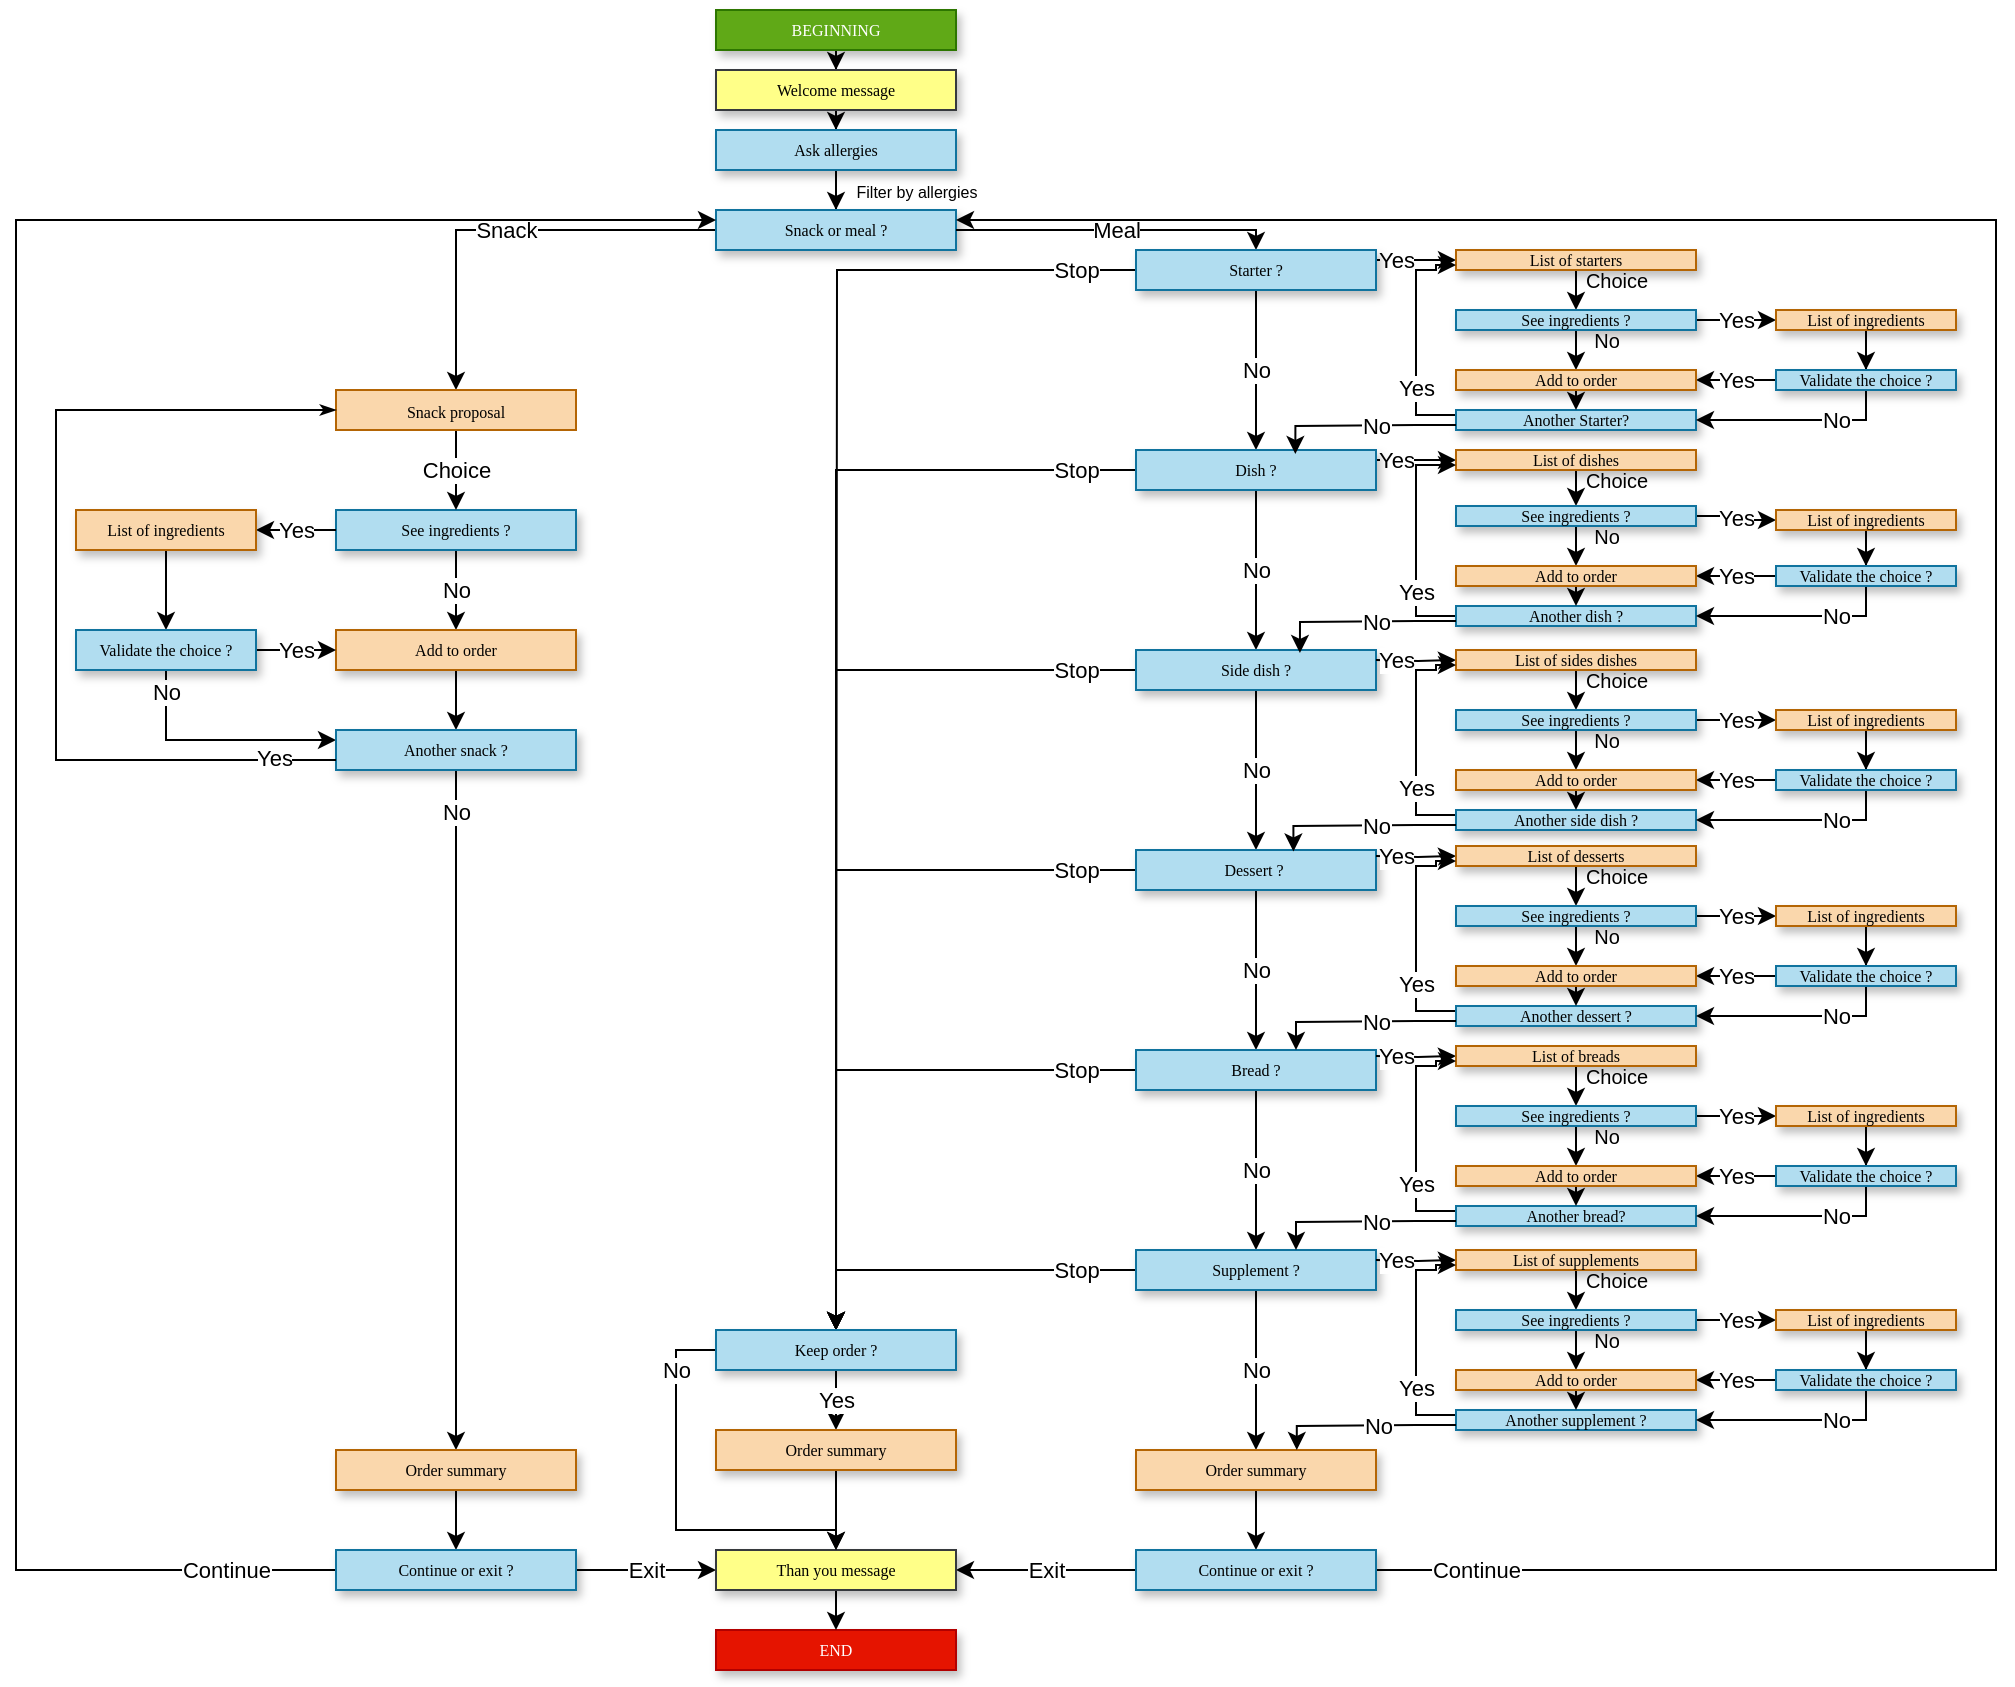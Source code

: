 <mxfile version="26.0.9">
  <diagram name="Page-1" id="edf60f1a-56cd-e834-aa8a-f176f3a09ee4">
    <mxGraphModel dx="780" dy="496" grid="1" gridSize="10" guides="1" tooltips="1" connect="1" arrows="1" fold="1" page="1" pageScale="1" pageWidth="1100" pageHeight="850" background="none" math="0" shadow="0">
      <root>
        <mxCell id="0" />
        <mxCell id="1" parent="0" />
        <mxCell id="G02iDc3bAFF8UqGokpA3-2" value="" style="edgeStyle=orthogonalEdgeStyle;rounded=0;orthogonalLoop=1;jettySize=auto;html=1;" parent="1" source="60e70716793133e9-4" target="G02iDc3bAFF8UqGokpA3-1" edge="1">
          <mxGeometry relative="1" as="geometry" />
        </mxCell>
        <mxCell id="60e70716793133e9-4" value="BEGINNING" style="rounded=0;whiteSpace=wrap;html=1;shadow=1;labelBackgroundColor=none;strokeWidth=1;fontFamily=Verdana;fontSize=8;align=center;fillColor=#60a917;strokeColor=#2D7600;fontColor=#ffffff;" parent="1" vertex="1">
          <mxGeometry x="450" y="10" width="120" height="20" as="geometry" />
        </mxCell>
        <mxCell id="G02iDc3bAFF8UqGokpA3-20" value="No" style="edgeStyle=orthogonalEdgeStyle;rounded=0;orthogonalLoop=1;jettySize=auto;html=1;" parent="1" source="60e70716793133e9-9" target="G02iDc3bAFF8UqGokpA3-19" edge="1">
          <mxGeometry relative="1" as="geometry" />
        </mxCell>
        <mxCell id="60e70716793133e9-9" value="See ingredients ?" style="whiteSpace=wrap;html=1;rounded=0;shadow=1;labelBackgroundColor=none;strokeWidth=1;fontFamily=Verdana;fontSize=8;align=center;fillColor=#b1ddf0;strokeColor=#10739e;" parent="1" vertex="1">
          <mxGeometry x="260" y="260" width="120" height="20" as="geometry" />
        </mxCell>
        <mxCell id="G02iDc3bAFF8UqGokpA3-4" value="" style="edgeStyle=orthogonalEdgeStyle;rounded=0;orthogonalLoop=1;jettySize=auto;html=1;" parent="1" source="G02iDc3bAFF8UqGokpA3-1" target="G02iDc3bAFF8UqGokpA3-3" edge="1">
          <mxGeometry relative="1" as="geometry" />
        </mxCell>
        <mxCell id="G02iDc3bAFF8UqGokpA3-1" value="Welcome message" style="rounded=0;whiteSpace=wrap;html=1;shadow=1;labelBackgroundColor=none;strokeWidth=1;fontFamily=Verdana;fontSize=8;align=center;fillColor=#ffff88;strokeColor=#36393d;" parent="1" vertex="1">
          <mxGeometry x="450" y="40" width="120" height="20" as="geometry" />
        </mxCell>
        <mxCell id="G02iDc3bAFF8UqGokpA3-12" value="&lt;font style=&quot;font-size: 8px;&quot;&gt;Filter by allergies&lt;/font&gt;" style="edgeStyle=orthogonalEdgeStyle;rounded=0;orthogonalLoop=1;jettySize=auto;html=1;" parent="1" source="G02iDc3bAFF8UqGokpA3-3" target="G02iDc3bAFF8UqGokpA3-11" edge="1">
          <mxGeometry x="0.667" y="40" relative="1" as="geometry">
            <mxPoint as="offset" />
          </mxGeometry>
        </mxCell>
        <mxCell id="G02iDc3bAFF8UqGokpA3-3" value="Ask allergies" style="whiteSpace=wrap;html=1;fontSize=8;fontFamily=Verdana;rounded=0;shadow=1;labelBackgroundColor=none;strokeWidth=1;fillColor=#b1ddf0;strokeColor=#10739e;" parent="1" vertex="1">
          <mxGeometry x="450" y="70" width="120" height="20" as="geometry" />
        </mxCell>
        <mxCell id="G02iDc3bAFF8UqGokpA3-14" value="Snack" style="edgeStyle=orthogonalEdgeStyle;rounded=0;orthogonalLoop=1;jettySize=auto;html=1;entryX=0.5;entryY=0;entryDx=0;entryDy=0;exitX=0;exitY=0.5;exitDx=0;exitDy=0;" parent="1" source="G02iDc3bAFF8UqGokpA3-11" target="G02iDc3bAFF8UqGokpA3-15" edge="1">
          <mxGeometry relative="1" as="geometry">
            <mxPoint x="290" y="150" as="targetPoint" />
          </mxGeometry>
        </mxCell>
        <mxCell id="G02iDc3bAFF8UqGokpA3-11" value="Snack or meal ?" style="whiteSpace=wrap;html=1;fontSize=8;fontFamily=Verdana;rounded=0;shadow=1;labelBackgroundColor=none;strokeWidth=1;fillColor=#b1ddf0;strokeColor=#10739e;" parent="1" vertex="1">
          <mxGeometry x="450" y="110" width="120" height="20" as="geometry" />
        </mxCell>
        <mxCell id="G02iDc3bAFF8UqGokpA3-57" value="Choice" style="edgeStyle=orthogonalEdgeStyle;rounded=0;orthogonalLoop=1;jettySize=auto;html=1;exitX=0.5;exitY=1;exitDx=0;exitDy=0;entryX=0.5;entryY=0;entryDx=0;entryDy=0;" parent="1" source="G02iDc3bAFF8UqGokpA3-15" target="60e70716793133e9-9" edge="1">
          <mxGeometry relative="1" as="geometry" />
        </mxCell>
        <mxCell id="G02iDc3bAFF8UqGokpA3-15" value="&lt;font face=&quot;Verdana&quot;&gt;&lt;span style=&quot;font-size: 8px;&quot;&gt;Snack proposal&lt;/span&gt;&lt;/font&gt;" style="rounded=0;whiteSpace=wrap;html=1;fillColor=#fad7ac;strokeColor=#b46504;" parent="1" vertex="1">
          <mxGeometry x="260" y="200" width="120" height="20" as="geometry" />
        </mxCell>
        <mxCell id="G02iDc3bAFF8UqGokpA3-22" value="" style="edgeStyle=orthogonalEdgeStyle;rounded=0;orthogonalLoop=1;jettySize=auto;html=1;" parent="1" source="G02iDc3bAFF8UqGokpA3-17" target="G02iDc3bAFF8UqGokpA3-21" edge="1">
          <mxGeometry relative="1" as="geometry" />
        </mxCell>
        <mxCell id="G02iDc3bAFF8UqGokpA3-26" value="" style="edgeStyle=orthogonalEdgeStyle;rounded=0;orthogonalLoop=1;jettySize=auto;html=1;" parent="1" source="G02iDc3bAFF8UqGokpA3-19" target="G02iDc3bAFF8UqGokpA3-25" edge="1">
          <mxGeometry relative="1" as="geometry" />
        </mxCell>
        <mxCell id="G02iDc3bAFF8UqGokpA3-19" value="Add to order" style="whiteSpace=wrap;html=1;fontSize=8;fontFamily=Verdana;rounded=0;shadow=1;labelBackgroundColor=none;strokeWidth=1;fillColor=#fad7ac;strokeColor=#b46504;" parent="1" vertex="1">
          <mxGeometry x="260" y="320" width="120" height="20" as="geometry" />
        </mxCell>
        <mxCell id="G02iDc3bAFF8UqGokpA3-54" value="Yes" style="edgeStyle=orthogonalEdgeStyle;rounded=0;orthogonalLoop=1;jettySize=auto;html=1;exitX=1;exitY=0.5;exitDx=0;exitDy=0;entryX=0;entryY=0.5;entryDx=0;entryDy=0;" parent="1" source="G02iDc3bAFF8UqGokpA3-21" target="G02iDc3bAFF8UqGokpA3-19" edge="1">
          <mxGeometry relative="1" as="geometry" />
        </mxCell>
        <mxCell id="G02iDc3bAFF8UqGokpA3-60" value="No" style="edgeStyle=orthogonalEdgeStyle;rounded=0;orthogonalLoop=1;jettySize=auto;html=1;exitX=0.5;exitY=1;exitDx=0;exitDy=0;entryX=0;entryY=0.25;entryDx=0;entryDy=0;" parent="1" source="G02iDc3bAFF8UqGokpA3-21" target="G02iDc3bAFF8UqGokpA3-25" edge="1">
          <mxGeometry x="-0.822" relative="1" as="geometry">
            <mxPoint x="175.043" y="370" as="targetPoint" />
            <mxPoint as="offset" />
          </mxGeometry>
        </mxCell>
        <mxCell id="G02iDc3bAFF8UqGokpA3-21" value="Validate the choice ?" style="whiteSpace=wrap;html=1;rounded=0;shadow=1;labelBackgroundColor=none;strokeWidth=1;fontFamily=Verdana;fontSize=8;align=center;fillColor=#b1ddf0;strokeColor=#10739e;" parent="1" vertex="1">
          <mxGeometry x="130" y="320" width="90" height="20" as="geometry" />
        </mxCell>
        <mxCell id="G02iDc3bAFF8UqGokpA3-72" value="No" style="edgeStyle=orthogonalEdgeStyle;rounded=0;orthogonalLoop=1;jettySize=auto;html=1;exitX=0.5;exitY=1;exitDx=0;exitDy=0;entryX=0.5;entryY=0;entryDx=0;entryDy=0;" parent="1" source="G02iDc3bAFF8UqGokpA3-25" target="G02iDc3bAFF8UqGokpA3-71" edge="1">
          <mxGeometry x="-0.879" relative="1" as="geometry">
            <mxPoint as="offset" />
          </mxGeometry>
        </mxCell>
        <mxCell id="G02iDc3bAFF8UqGokpA3-25" value="Another snack ?" style="whiteSpace=wrap;html=1;fontSize=8;fontFamily=Verdana;rounded=0;shadow=1;labelBackgroundColor=none;strokeWidth=1;fillColor=#b1ddf0;strokeColor=#10739e;" parent="1" vertex="1">
          <mxGeometry x="260" y="370" width="120" height="20" as="geometry" />
        </mxCell>
        <mxCell id="G02iDc3bAFF8UqGokpA3-92" value="Continue" style="edgeStyle=orthogonalEdgeStyle;rounded=0;orthogonalLoop=1;jettySize=auto;html=1;exitX=0;exitY=0.5;exitDx=0;exitDy=0;entryX=0;entryY=0.25;entryDx=0;entryDy=0;" parent="1" source="G02iDc3bAFF8UqGokpA3-103" target="G02iDc3bAFF8UqGokpA3-11" edge="1">
          <mxGeometry x="-0.907" relative="1" as="geometry">
            <mxPoint x="250.0" y="787.5" as="sourcePoint" />
            <Array as="points">
              <mxPoint x="100" y="790" />
              <mxPoint x="100" y="115" />
            </Array>
            <mxPoint as="offset" />
          </mxGeometry>
        </mxCell>
        <mxCell id="G02iDc3bAFF8UqGokpA3-93" value="Exit" style="edgeStyle=orthogonalEdgeStyle;rounded=0;orthogonalLoop=1;jettySize=auto;html=1;exitX=1;exitY=0.5;exitDx=0;exitDy=0;entryX=0;entryY=0.5;entryDx=0;entryDy=0;" parent="1" source="G02iDc3bAFF8UqGokpA3-103" target="G02iDc3bAFF8UqGokpA3-87" edge="1">
          <mxGeometry relative="1" as="geometry">
            <mxPoint x="370" y="787.5" as="sourcePoint" />
          </mxGeometry>
        </mxCell>
        <mxCell id="G02iDc3bAFF8UqGokpA3-39" value="" style="edgeStyle=orthogonalEdgeStyle;rounded=0;html=1;labelBackgroundColor=none;startSize=5;endArrow=classicThin;endFill=1;endSize=5;jettySize=auto;orthogonalLoop=1;strokeWidth=1;fontFamily=Verdana;fontSize=8;exitX=0;exitY=0.75;exitDx=0;exitDy=0;entryX=-0.056;entryY=0.5;entryDx=0;entryDy=0;entryPerimeter=0;" parent="1" source="G02iDc3bAFF8UqGokpA3-25" edge="1">
          <mxGeometry x="-0.692" y="-20" relative="1" as="geometry">
            <Array as="points">
              <mxPoint x="120" y="385" />
              <mxPoint x="120" y="210" />
            </Array>
            <mxPoint as="offset" />
            <mxPoint x="259.4" y="371.32" as="sourcePoint" />
            <mxPoint x="260" y="210" as="targetPoint" />
          </mxGeometry>
        </mxCell>
        <mxCell id="G02iDc3bAFF8UqGokpA3-42" value="Yes" style="edgeLabel;html=1;align=center;verticalAlign=middle;resizable=0;points=[];" parent="G02iDc3bAFF8UqGokpA3-39" vertex="1" connectable="0">
          <mxGeometry x="-0.672" y="3" relative="1" as="geometry">
            <mxPoint x="43" y="-4" as="offset" />
          </mxGeometry>
        </mxCell>
        <mxCell id="G02iDc3bAFF8UqGokpA3-49" value="Meal" style="edgeStyle=orthogonalEdgeStyle;rounded=0;orthogonalLoop=1;jettySize=auto;html=1;exitX=1;exitY=0.5;exitDx=0;exitDy=0;entryX=0.5;entryY=0;entryDx=0;entryDy=0;" parent="1" source="G02iDc3bAFF8UqGokpA3-11" target="G02iDc3bAFF8UqGokpA3-50" edge="1">
          <mxGeometry relative="1" as="geometry">
            <mxPoint x="570" y="170" as="sourcePoint" />
            <mxPoint x="719.5" y="190" as="targetPoint" />
            <Array as="points">
              <mxPoint x="720" y="120" />
            </Array>
          </mxGeometry>
        </mxCell>
        <mxCell id="G02iDc3bAFF8UqGokpA3-52" value="No" style="edgeStyle=orthogonalEdgeStyle;rounded=0;orthogonalLoop=1;jettySize=auto;html=1;exitX=0.5;exitY=1;exitDx=0;exitDy=0;entryX=0.5;entryY=0;entryDx=0;entryDy=0;" parent="1" source="G02iDc3bAFF8UqGokpA3-50" target="G02iDc3bAFF8UqGokpA3-61" edge="1">
          <mxGeometry relative="1" as="geometry">
            <mxPoint x="720" y="260" as="targetPoint" />
          </mxGeometry>
        </mxCell>
        <mxCell id="G02iDc3bAFF8UqGokpA3-59" value="Yes" style="edgeStyle=orthogonalEdgeStyle;rounded=0;orthogonalLoop=1;jettySize=auto;html=1;exitX=1;exitY=0.25;exitDx=0;exitDy=0;" parent="1" source="G02iDc3bAFF8UqGokpA3-50" target="G02iDc3bAFF8UqGokpA3-58" edge="1">
          <mxGeometry x="-0.5" relative="1" as="geometry">
            <mxPoint as="offset" />
          </mxGeometry>
        </mxCell>
        <mxCell id="SJH-fwUw3XWFX6TubXwg-3" value="Stop" style="edgeStyle=orthogonalEdgeStyle;rounded=0;orthogonalLoop=1;jettySize=auto;html=1;exitX=0;exitY=0.5;exitDx=0;exitDy=0;" parent="1" source="G02iDc3bAFF8UqGokpA3-50" edge="1">
          <mxGeometry x="-0.912" relative="1" as="geometry">
            <mxPoint x="510" y="670" as="targetPoint" />
            <mxPoint as="offset" />
          </mxGeometry>
        </mxCell>
        <mxCell id="G02iDc3bAFF8UqGokpA3-50" value="Starter ?" style="whiteSpace=wrap;html=1;rounded=0;shadow=1;labelBackgroundColor=none;strokeWidth=1;fontFamily=Verdana;fontSize=8;align=center;fillColor=#b1ddf0;strokeColor=#10739e;" parent="1" vertex="1">
          <mxGeometry x="660" y="130" width="120" height="20" as="geometry" />
        </mxCell>
        <mxCell id="G02iDc3bAFF8UqGokpA3-53" value="Yes" style="edgeStyle=orthogonalEdgeStyle;rounded=0;orthogonalLoop=1;jettySize=auto;html=1;" parent="1" source="60e70716793133e9-9" target="G02iDc3bAFF8UqGokpA3-17" edge="1">
          <mxGeometry relative="1" as="geometry">
            <mxPoint x="260" y="245" as="sourcePoint" />
            <mxPoint x="210" y="245" as="targetPoint" />
          </mxGeometry>
        </mxCell>
        <mxCell id="G02iDc3bAFF8UqGokpA3-17" value="List of ingredients" style="whiteSpace=wrap;html=1;rounded=0;shadow=1;labelBackgroundColor=none;strokeWidth=1;fontFamily=Verdana;fontSize=8;align=center;fillColor=#fad7ac;strokeColor=#b46504;" parent="1" vertex="1">
          <mxGeometry x="130" y="260" width="90" height="20" as="geometry" />
        </mxCell>
        <mxCell id="G02iDc3bAFF8UqGokpA3-97" value="" style="edgeStyle=orthogonalEdgeStyle;rounded=0;orthogonalLoop=1;jettySize=auto;html=1;exitX=0.5;exitY=1;exitDx=0;exitDy=0;entryX=0.5;entryY=0;entryDx=0;entryDy=0;" parent="1" source="G02iDc3bAFF8UqGokpA3-58" target="G02iDc3bAFF8UqGokpA3-98" edge="1">
          <mxGeometry relative="1" as="geometry">
            <mxPoint x="880.091" y="300" as="targetPoint" />
          </mxGeometry>
        </mxCell>
        <mxCell id="G02iDc3bAFF8UqGokpA3-58" value="List of starters" style="whiteSpace=wrap;html=1;rounded=0;shadow=1;labelBackgroundColor=none;strokeWidth=1;fontFamily=Verdana;fontSize=8;align=center;fillColor=#fad7ac;strokeColor=#b46504;" parent="1" vertex="1">
          <mxGeometry x="820" y="130" width="120" height="10" as="geometry" />
        </mxCell>
        <mxCell id="G02iDc3bAFF8UqGokpA3-64" value="No" style="edgeStyle=orthogonalEdgeStyle;rounded=0;orthogonalLoop=1;jettySize=auto;html=1;" parent="1" source="G02iDc3bAFF8UqGokpA3-61" target="G02iDc3bAFF8UqGokpA3-63" edge="1">
          <mxGeometry relative="1" as="geometry" />
        </mxCell>
        <mxCell id="G02iDc3bAFF8UqGokpA3-165" value="Yes" style="edgeStyle=orthogonalEdgeStyle;rounded=0;orthogonalLoop=1;jettySize=auto;html=1;exitX=1;exitY=0.25;exitDx=0;exitDy=0;entryX=0;entryY=0.5;entryDx=0;entryDy=0;" parent="1" source="G02iDc3bAFF8UqGokpA3-61" target="G02iDc3bAFF8UqGokpA3-148" edge="1">
          <mxGeometry x="-0.507" relative="1" as="geometry">
            <mxPoint x="820.0" y="235.059" as="targetPoint" />
            <mxPoint as="offset" />
          </mxGeometry>
        </mxCell>
        <mxCell id="SJH-fwUw3XWFX6TubXwg-4" value="Stop" style="edgeStyle=orthogonalEdgeStyle;rounded=0;orthogonalLoop=1;jettySize=auto;html=1;exitX=0;exitY=0.5;exitDx=0;exitDy=0;entryX=0.5;entryY=0;entryDx=0;entryDy=0;" parent="1" source="G02iDc3bAFF8UqGokpA3-61" target="SJH-fwUw3XWFX6TubXwg-9" edge="1">
          <mxGeometry x="-0.897" relative="1" as="geometry">
            <mxPoint x="510" y="240" as="targetPoint" />
            <mxPoint as="offset" />
          </mxGeometry>
        </mxCell>
        <mxCell id="G02iDc3bAFF8UqGokpA3-61" value="Dish ?" style="whiteSpace=wrap;html=1;rounded=0;shadow=1;labelBackgroundColor=none;strokeWidth=1;fontFamily=Verdana;fontSize=8;align=center;fillColor=#b1ddf0;strokeColor=#10739e;" parent="1" vertex="1">
          <mxGeometry x="660" y="230" width="120" height="20" as="geometry" />
        </mxCell>
        <mxCell id="G02iDc3bAFF8UqGokpA3-66" value="No" style="edgeStyle=orthogonalEdgeStyle;rounded=0;orthogonalLoop=1;jettySize=auto;html=1;" parent="1" source="G02iDc3bAFF8UqGokpA3-63" target="G02iDc3bAFF8UqGokpA3-65" edge="1">
          <mxGeometry relative="1" as="geometry" />
        </mxCell>
        <mxCell id="SJH-fwUw3XWFX6TubXwg-5" value="Stop" style="edgeStyle=orthogonalEdgeStyle;rounded=0;orthogonalLoop=1;jettySize=auto;html=1;exitX=0;exitY=0.5;exitDx=0;exitDy=0;entryX=0.5;entryY=0;entryDx=0;entryDy=0;" parent="1" source="G02iDc3bAFF8UqGokpA3-63" target="SJH-fwUw3XWFX6TubXwg-9" edge="1">
          <mxGeometry x="-0.875" relative="1" as="geometry">
            <mxPoint x="510" y="340" as="targetPoint" />
            <mxPoint as="offset" />
          </mxGeometry>
        </mxCell>
        <mxCell id="G02iDc3bAFF8UqGokpA3-63" value="Side dish ?" style="whiteSpace=wrap;html=1;rounded=0;shadow=1;labelBackgroundColor=none;strokeWidth=1;fontFamily=Verdana;fontSize=8;align=center;fillColor=#b1ddf0;strokeColor=#10739e;" parent="1" vertex="1">
          <mxGeometry x="660" y="330" width="120" height="20" as="geometry" />
        </mxCell>
        <mxCell id="G02iDc3bAFF8UqGokpA3-68" value="No" style="edgeStyle=orthogonalEdgeStyle;rounded=0;orthogonalLoop=1;jettySize=auto;html=1;" parent="1" source="G02iDc3bAFF8UqGokpA3-65" target="G02iDc3bAFF8UqGokpA3-67" edge="1">
          <mxGeometry relative="1" as="geometry" />
        </mxCell>
        <mxCell id="SJH-fwUw3XWFX6TubXwg-6" value="Stop" style="edgeStyle=orthogonalEdgeStyle;rounded=0;orthogonalLoop=1;jettySize=auto;html=1;exitX=0;exitY=0.5;exitDx=0;exitDy=0;entryX=0.5;entryY=0;entryDx=0;entryDy=0;" parent="1" source="G02iDc3bAFF8UqGokpA3-65" target="SJH-fwUw3XWFX6TubXwg-9" edge="1">
          <mxGeometry x="-0.842" relative="1" as="geometry">
            <mxPoint x="510" y="440" as="targetPoint" />
            <mxPoint as="offset" />
          </mxGeometry>
        </mxCell>
        <mxCell id="G02iDc3bAFF8UqGokpA3-65" value="Dessert ?&amp;nbsp;" style="whiteSpace=wrap;html=1;rounded=0;shadow=1;labelBackgroundColor=none;strokeWidth=1;fontFamily=Verdana;fontSize=8;align=center;fillColor=#b1ddf0;strokeColor=#10739e;" parent="1" vertex="1">
          <mxGeometry x="660" y="430" width="120" height="20" as="geometry" />
        </mxCell>
        <mxCell id="G02iDc3bAFF8UqGokpA3-70" value="No" style="edgeStyle=orthogonalEdgeStyle;rounded=0;orthogonalLoop=1;jettySize=auto;html=1;" parent="1" source="G02iDc3bAFF8UqGokpA3-67" target="G02iDc3bAFF8UqGokpA3-69" edge="1">
          <mxGeometry relative="1" as="geometry" />
        </mxCell>
        <mxCell id="SJH-fwUw3XWFX6TubXwg-7" value="Stop" style="edgeStyle=orthogonalEdgeStyle;rounded=0;orthogonalLoop=1;jettySize=auto;html=1;exitX=0;exitY=0.5;exitDx=0;exitDy=0;entryX=0.5;entryY=0;entryDx=0;entryDy=0;" parent="1" source="G02iDc3bAFF8UqGokpA3-67" target="SJH-fwUw3XWFX6TubXwg-9" edge="1">
          <mxGeometry x="-0.786" relative="1" as="geometry">
            <mxPoint x="510" y="540" as="targetPoint" />
            <mxPoint as="offset" />
          </mxGeometry>
        </mxCell>
        <mxCell id="G02iDc3bAFF8UqGokpA3-67" value="Bread ?" style="whiteSpace=wrap;html=1;rounded=0;shadow=1;labelBackgroundColor=none;strokeWidth=1;fontFamily=Verdana;fontSize=8;align=center;fillColor=#b1ddf0;strokeColor=#10739e;" parent="1" vertex="1">
          <mxGeometry x="660" y="530" width="120" height="20" as="geometry" />
        </mxCell>
        <mxCell id="G02iDc3bAFF8UqGokpA3-77" value="No" style="edgeStyle=orthogonalEdgeStyle;rounded=0;orthogonalLoop=1;jettySize=auto;html=1;entryX=0.5;entryY=0;entryDx=0;entryDy=0;" parent="1" source="G02iDc3bAFF8UqGokpA3-69" target="G02iDc3bAFF8UqGokpA3-79" edge="1">
          <mxGeometry relative="1" as="geometry">
            <mxPoint x="720" y="690" as="targetPoint" />
          </mxGeometry>
        </mxCell>
        <mxCell id="SJH-fwUw3XWFX6TubXwg-8" value="Stop" style="edgeStyle=orthogonalEdgeStyle;rounded=0;orthogonalLoop=1;jettySize=auto;html=1;exitX=0;exitY=0.5;exitDx=0;exitDy=0;entryX=0.5;entryY=0;entryDx=0;entryDy=0;" parent="1" source="G02iDc3bAFF8UqGokpA3-69" target="SJH-fwUw3XWFX6TubXwg-9" edge="1">
          <mxGeometry x="-0.667" relative="1" as="geometry">
            <mxPoint x="510" y="640" as="targetPoint" />
            <mxPoint as="offset" />
          </mxGeometry>
        </mxCell>
        <mxCell id="G02iDc3bAFF8UqGokpA3-69" value="Supplement ?" style="whiteSpace=wrap;html=1;rounded=0;shadow=1;labelBackgroundColor=none;strokeWidth=1;fontFamily=Verdana;fontSize=8;align=center;fillColor=#b1ddf0;strokeColor=#10739e;" parent="1" vertex="1">
          <mxGeometry x="660" y="630" width="120" height="20" as="geometry" />
        </mxCell>
        <mxCell id="G02iDc3bAFF8UqGokpA3-104" style="edgeStyle=orthogonalEdgeStyle;rounded=0;orthogonalLoop=1;jettySize=auto;html=1;exitX=0.5;exitY=1;exitDx=0;exitDy=0;entryX=0.5;entryY=0;entryDx=0;entryDy=0;" parent="1" source="G02iDc3bAFF8UqGokpA3-71" target="G02iDc3bAFF8UqGokpA3-103" edge="1">
          <mxGeometry relative="1" as="geometry" />
        </mxCell>
        <mxCell id="G02iDc3bAFF8UqGokpA3-71" value="Order summary" style="whiteSpace=wrap;html=1;fontSize=8;fontFamily=Verdana;rounded=0;shadow=1;labelBackgroundColor=none;strokeWidth=1;fillColor=#fad7ac;strokeColor=#b46504;" parent="1" vertex="1">
          <mxGeometry x="260" y="730" width="120" height="20" as="geometry" />
        </mxCell>
        <mxCell id="G02iDc3bAFF8UqGokpA3-74" value="END" style="rounded=0;whiteSpace=wrap;html=1;shadow=1;labelBackgroundColor=none;strokeWidth=1;fontFamily=Verdana;fontSize=8;align=center;fillColor=#e51400;strokeColor=#B20000;fontColor=#ffffff;" parent="1" vertex="1">
          <mxGeometry x="450" y="820" width="120" height="20" as="geometry" />
        </mxCell>
        <mxCell id="G02iDc3bAFF8UqGokpA3-86" value="" style="edgeStyle=orthogonalEdgeStyle;rounded=0;orthogonalLoop=1;jettySize=auto;html=1;" parent="1" source="G02iDc3bAFF8UqGokpA3-79" target="G02iDc3bAFF8UqGokpA3-85" edge="1">
          <mxGeometry relative="1" as="geometry" />
        </mxCell>
        <mxCell id="G02iDc3bAFF8UqGokpA3-79" value="Order summary" style="whiteSpace=wrap;html=1;fontSize=8;fontFamily=Verdana;rounded=0;shadow=1;labelBackgroundColor=none;strokeWidth=1;fillColor=#fad7ac;strokeColor=#b46504;" parent="1" vertex="1">
          <mxGeometry x="660" y="730" width="120" height="20" as="geometry" />
        </mxCell>
        <mxCell id="G02iDc3bAFF8UqGokpA3-89" value="Exit" style="edgeStyle=orthogonalEdgeStyle;rounded=0;orthogonalLoop=1;jettySize=auto;html=1;exitX=0;exitY=0.5;exitDx=0;exitDy=0;entryX=1;entryY=0.5;entryDx=0;entryDy=0;" parent="1" source="G02iDc3bAFF8UqGokpA3-85" target="G02iDc3bAFF8UqGokpA3-87" edge="1">
          <mxGeometry relative="1" as="geometry" />
        </mxCell>
        <mxCell id="G02iDc3bAFF8UqGokpA3-91" value="Continue" style="edgeStyle=orthogonalEdgeStyle;rounded=0;orthogonalLoop=1;jettySize=auto;html=1;exitX=1;exitY=0.5;exitDx=0;exitDy=0;entryX=1;entryY=0.25;entryDx=0;entryDy=0;" parent="1" source="G02iDc3bAFF8UqGokpA3-85" target="G02iDc3bAFF8UqGokpA3-11" edge="1">
          <mxGeometry x="-0.934" relative="1" as="geometry">
            <Array as="points">
              <mxPoint x="1090" y="790" />
              <mxPoint x="1090" y="115" />
            </Array>
            <mxPoint as="offset" />
          </mxGeometry>
        </mxCell>
        <mxCell id="G02iDc3bAFF8UqGokpA3-85" value="Continue or exit ?" style="whiteSpace=wrap;html=1;fontSize=8;fontFamily=Verdana;rounded=0;shadow=1;labelBackgroundColor=none;strokeWidth=1;fillColor=#b1ddf0;strokeColor=#10739e;" parent="1" vertex="1">
          <mxGeometry x="660" y="780" width="120" height="20" as="geometry" />
        </mxCell>
        <mxCell id="G02iDc3bAFF8UqGokpA3-88" style="edgeStyle=orthogonalEdgeStyle;rounded=0;orthogonalLoop=1;jettySize=auto;html=1;exitX=0.5;exitY=1;exitDx=0;exitDy=0;entryX=0.5;entryY=0;entryDx=0;entryDy=0;" parent="1" source="G02iDc3bAFF8UqGokpA3-87" target="G02iDc3bAFF8UqGokpA3-74" edge="1">
          <mxGeometry relative="1" as="geometry" />
        </mxCell>
        <mxCell id="G02iDc3bAFF8UqGokpA3-87" value="Than you message" style="rounded=0;whiteSpace=wrap;html=1;shadow=1;labelBackgroundColor=none;strokeWidth=1;fontFamily=Verdana;fontSize=8;align=center;fillColor=#ffff88;strokeColor=#36393d;" parent="1" vertex="1">
          <mxGeometry x="450" y="780" width="120" height="20" as="geometry" />
        </mxCell>
        <mxCell id="G02iDc3bAFF8UqGokpA3-107" value="Yes" style="edgeStyle=orthogonalEdgeStyle;rounded=0;orthogonalLoop=1;jettySize=auto;html=1;exitX=1;exitY=0.5;exitDx=0;exitDy=0;entryX=0;entryY=0.5;entryDx=0;entryDy=0;" parent="1" source="G02iDc3bAFF8UqGokpA3-98" target="G02iDc3bAFF8UqGokpA3-106" edge="1">
          <mxGeometry relative="1" as="geometry">
            <mxPoint x="970" y="165" as="targetPoint" />
          </mxGeometry>
        </mxCell>
        <mxCell id="G02iDc3bAFF8UqGokpA3-121" style="edgeStyle=orthogonalEdgeStyle;rounded=0;orthogonalLoop=1;jettySize=auto;html=1;exitX=0.5;exitY=1;exitDx=0;exitDy=0;entryX=0.5;entryY=0;entryDx=0;entryDy=0;" parent="1" source="G02iDc3bAFF8UqGokpA3-98" target="G02iDc3bAFF8UqGokpA3-120" edge="1">
          <mxGeometry relative="1" as="geometry" />
        </mxCell>
        <mxCell id="G02iDc3bAFF8UqGokpA3-98" value="See ingredients ?" style="whiteSpace=wrap;html=1;rounded=0;shadow=1;labelBackgroundColor=none;strokeWidth=1;fontFamily=Verdana;fontSize=8;align=center;fillColor=#b1ddf0;strokeColor=#10739e;" parent="1" vertex="1">
          <mxGeometry x="820" y="160" width="120" height="10" as="geometry" />
        </mxCell>
        <mxCell id="G02iDc3bAFF8UqGokpA3-105" value="Yes" style="edgeStyle=orthogonalEdgeStyle;rounded=0;orthogonalLoop=1;jettySize=auto;html=1;exitX=0;exitY=0.25;exitDx=0;exitDy=0;entryX=0;entryY=0.75;entryDx=0;entryDy=0;" parent="1" source="G02iDc3bAFF8UqGokpA3-100" target="G02iDc3bAFF8UqGokpA3-58" edge="1">
          <mxGeometry x="-0.417" relative="1" as="geometry">
            <Array as="points">
              <mxPoint x="800" y="212" />
              <mxPoint x="800" y="140" />
              <mxPoint x="810" y="140" />
              <mxPoint x="810" y="137" />
            </Array>
            <mxPoint as="offset" />
          </mxGeometry>
        </mxCell>
        <mxCell id="G02iDc3bAFF8UqGokpA3-100" value="Another Starter?" style="whiteSpace=wrap;html=1;fontSize=8;fontFamily=Verdana;rounded=0;shadow=1;labelBackgroundColor=none;strokeWidth=1;fillColor=#b1ddf0;strokeColor=#10739e;" parent="1" vertex="1">
          <mxGeometry x="820" y="210" width="120" height="10" as="geometry" />
        </mxCell>
        <mxCell id="G02iDc3bAFF8UqGokpA3-103" value="Continue or exit ?" style="whiteSpace=wrap;html=1;fontSize=8;fontFamily=Verdana;rounded=0;shadow=1;labelBackgroundColor=none;strokeWidth=1;fillColor=#b1ddf0;strokeColor=#10739e;" parent="1" vertex="1">
          <mxGeometry x="260" y="780" width="120" height="20" as="geometry" />
        </mxCell>
        <mxCell id="G02iDc3bAFF8UqGokpA3-115" style="edgeStyle=orthogonalEdgeStyle;rounded=0;orthogonalLoop=1;jettySize=auto;html=1;exitX=0.5;exitY=1;exitDx=0;exitDy=0;" parent="1" source="G02iDc3bAFF8UqGokpA3-106" target="G02iDc3bAFF8UqGokpA3-108" edge="1">
          <mxGeometry relative="1" as="geometry" />
        </mxCell>
        <mxCell id="G02iDc3bAFF8UqGokpA3-106" value="List of ingredients" style="whiteSpace=wrap;html=1;rounded=0;shadow=1;labelBackgroundColor=none;strokeWidth=1;fontFamily=Verdana;fontSize=8;align=center;fillColor=#fad7ac;strokeColor=#b46504;" parent="1" vertex="1">
          <mxGeometry x="980" y="160" width="90" height="10" as="geometry" />
        </mxCell>
        <mxCell id="G02iDc3bAFF8UqGokpA3-119" value="No" style="edgeStyle=orthogonalEdgeStyle;rounded=0;orthogonalLoop=1;jettySize=auto;html=1;exitX=0.5;exitY=1;exitDx=0;exitDy=0;entryX=1;entryY=0.5;entryDx=0;entryDy=0;" parent="1" source="G02iDc3bAFF8UqGokpA3-108" target="G02iDc3bAFF8UqGokpA3-100" edge="1">
          <mxGeometry x="-0.4" relative="1" as="geometry">
            <Array as="points">
              <mxPoint x="1025" y="215" />
            </Array>
            <mxPoint as="offset" />
          </mxGeometry>
        </mxCell>
        <mxCell id="G02iDc3bAFF8UqGokpA3-129" value="Yes" style="edgeStyle=orthogonalEdgeStyle;rounded=0;orthogonalLoop=1;jettySize=auto;html=1;exitX=0;exitY=0.5;exitDx=0;exitDy=0;entryX=1;entryY=0.5;entryDx=0;entryDy=0;" parent="1" source="G02iDc3bAFF8UqGokpA3-108" target="G02iDc3bAFF8UqGokpA3-120" edge="1">
          <mxGeometry relative="1" as="geometry" />
        </mxCell>
        <mxCell id="G02iDc3bAFF8UqGokpA3-108" value="Validate the choice ?" style="whiteSpace=wrap;html=1;rounded=0;shadow=1;labelBackgroundColor=none;strokeWidth=1;fontFamily=Verdana;fontSize=8;align=center;fillColor=#b1ddf0;strokeColor=#10739e;" parent="1" vertex="1">
          <mxGeometry x="980" y="190" width="90" height="10" as="geometry" />
        </mxCell>
        <mxCell id="G02iDc3bAFF8UqGokpA3-122" style="edgeStyle=orthogonalEdgeStyle;rounded=0;orthogonalLoop=1;jettySize=auto;html=1;exitX=0.5;exitY=1;exitDx=0;exitDy=0;entryX=0.5;entryY=0;entryDx=0;entryDy=0;" parent="1" source="G02iDc3bAFF8UqGokpA3-120" target="G02iDc3bAFF8UqGokpA3-100" edge="1">
          <mxGeometry relative="1" as="geometry" />
        </mxCell>
        <mxCell id="G02iDc3bAFF8UqGokpA3-120" value="Add to order" style="whiteSpace=wrap;html=1;fontSize=8;fontFamily=Verdana;rounded=0;shadow=1;labelBackgroundColor=none;strokeWidth=1;fillColor=#fad7ac;strokeColor=#b46504;" parent="1" vertex="1">
          <mxGeometry x="820" y="190" width="120" height="10" as="geometry" />
        </mxCell>
        <mxCell id="G02iDc3bAFF8UqGokpA3-123" value="&lt;font style=&quot;font-size: 10px;&quot;&gt;Choice&lt;/font&gt;" style="text;html=1;align=center;verticalAlign=middle;resizable=0;points=[];autosize=1;strokeColor=none;fillColor=none;" parent="1" vertex="1">
          <mxGeometry x="875" y="130" width="50" height="30" as="geometry" />
        </mxCell>
        <mxCell id="G02iDc3bAFF8UqGokpA3-124" value="&lt;font style=&quot;font-size: 10px;&quot;&gt;No&lt;/font&gt;" style="text;html=1;align=center;verticalAlign=middle;resizable=0;points=[];autosize=1;strokeColor=none;fillColor=none;" parent="1" vertex="1">
          <mxGeometry x="875" y="160" width="40" height="30" as="geometry" />
        </mxCell>
        <mxCell id="G02iDc3bAFF8UqGokpA3-128" value="No" style="edgeStyle=orthogonalEdgeStyle;rounded=0;orthogonalLoop=1;jettySize=auto;html=1;exitX=0;exitY=0.75;exitDx=0;exitDy=0;entryX=0.664;entryY=0.098;entryDx=0;entryDy=0;entryPerimeter=0;" parent="1" source="G02iDc3bAFF8UqGokpA3-100" target="G02iDc3bAFF8UqGokpA3-61" edge="1">
          <mxGeometry x="-0.151" relative="1" as="geometry">
            <Array as="points">
              <mxPoint x="800" y="218" />
              <mxPoint x="740" y="218" />
            </Array>
            <mxPoint as="offset" />
          </mxGeometry>
        </mxCell>
        <mxCell id="G02iDc3bAFF8UqGokpA3-147" value="" style="edgeStyle=orthogonalEdgeStyle;rounded=0;orthogonalLoop=1;jettySize=auto;html=1;exitX=0.5;exitY=1;exitDx=0;exitDy=0;entryX=0.5;entryY=0;entryDx=0;entryDy=0;" parent="1" source="G02iDc3bAFF8UqGokpA3-148" target="G02iDc3bAFF8UqGokpA3-151" edge="1">
          <mxGeometry relative="1" as="geometry">
            <mxPoint x="890.091" y="418" as="targetPoint" />
          </mxGeometry>
        </mxCell>
        <mxCell id="G02iDc3bAFF8UqGokpA3-148" value="List of dishes" style="whiteSpace=wrap;html=1;rounded=0;shadow=1;labelBackgroundColor=none;strokeWidth=1;fontFamily=Verdana;fontSize=8;align=center;fillColor=#fad7ac;strokeColor=#b46504;" parent="1" vertex="1">
          <mxGeometry x="820" y="230" width="120" height="10" as="geometry" />
        </mxCell>
        <mxCell id="G02iDc3bAFF8UqGokpA3-149" value="Yes" style="edgeStyle=orthogonalEdgeStyle;rounded=0;orthogonalLoop=1;jettySize=auto;html=1;exitX=1;exitY=0.5;exitDx=0;exitDy=0;entryX=0;entryY=0.5;entryDx=0;entryDy=0;" parent="1" source="G02iDc3bAFF8UqGokpA3-151" target="G02iDc3bAFF8UqGokpA3-155" edge="1">
          <mxGeometry relative="1" as="geometry">
            <mxPoint x="980" y="283" as="targetPoint" />
          </mxGeometry>
        </mxCell>
        <mxCell id="G02iDc3bAFF8UqGokpA3-150" style="edgeStyle=orthogonalEdgeStyle;rounded=0;orthogonalLoop=1;jettySize=auto;html=1;exitX=0.5;exitY=1;exitDx=0;exitDy=0;entryX=0.5;entryY=0;entryDx=0;entryDy=0;" parent="1" source="G02iDc3bAFF8UqGokpA3-151" target="G02iDc3bAFF8UqGokpA3-160" edge="1">
          <mxGeometry relative="1" as="geometry" />
        </mxCell>
        <mxCell id="G02iDc3bAFF8UqGokpA3-151" value="See ingredients ?" style="whiteSpace=wrap;html=1;rounded=0;shadow=1;labelBackgroundColor=none;strokeWidth=1;fontFamily=Verdana;fontSize=8;align=center;fillColor=#b1ddf0;strokeColor=#10739e;" parent="1" vertex="1">
          <mxGeometry x="820" y="258" width="120" height="10" as="geometry" />
        </mxCell>
        <mxCell id="G02iDc3bAFF8UqGokpA3-152" value="Yes" style="edgeStyle=orthogonalEdgeStyle;rounded=0;orthogonalLoop=1;jettySize=auto;html=1;exitX=0;exitY=0.25;exitDx=0;exitDy=0;entryX=0;entryY=0.75;entryDx=0;entryDy=0;" parent="1" source="G02iDc3bAFF8UqGokpA3-153" target="G02iDc3bAFF8UqGokpA3-148" edge="1">
          <mxGeometry x="-0.417" relative="1" as="geometry">
            <Array as="points">
              <mxPoint x="820" y="313" />
              <mxPoint x="800" y="313" />
              <mxPoint x="800" y="238" />
            </Array>
            <mxPoint as="offset" />
          </mxGeometry>
        </mxCell>
        <mxCell id="G02iDc3bAFF8UqGokpA3-153" value="Another dish ?" style="whiteSpace=wrap;html=1;fontSize=8;fontFamily=Verdana;rounded=0;shadow=1;labelBackgroundColor=none;strokeWidth=1;fillColor=#b1ddf0;strokeColor=#10739e;" parent="1" vertex="1">
          <mxGeometry x="820" y="308" width="120" height="10" as="geometry" />
        </mxCell>
        <mxCell id="G02iDc3bAFF8UqGokpA3-154" style="edgeStyle=orthogonalEdgeStyle;rounded=0;orthogonalLoop=1;jettySize=auto;html=1;exitX=0.5;exitY=1;exitDx=0;exitDy=0;" parent="1" source="G02iDc3bAFF8UqGokpA3-155" target="G02iDc3bAFF8UqGokpA3-158" edge="1">
          <mxGeometry relative="1" as="geometry" />
        </mxCell>
        <mxCell id="G02iDc3bAFF8UqGokpA3-155" value="List of ingredients" style="whiteSpace=wrap;html=1;rounded=0;shadow=1;labelBackgroundColor=none;strokeWidth=1;fontFamily=Verdana;fontSize=8;align=center;fillColor=#fad7ac;strokeColor=#b46504;" parent="1" vertex="1">
          <mxGeometry x="980" y="260" width="90" height="10" as="geometry" />
        </mxCell>
        <mxCell id="G02iDc3bAFF8UqGokpA3-157" value="Yes" style="edgeStyle=orthogonalEdgeStyle;rounded=0;orthogonalLoop=1;jettySize=auto;html=1;exitX=0;exitY=0.5;exitDx=0;exitDy=0;entryX=1;entryY=0.5;entryDx=0;entryDy=0;" parent="1" source="G02iDc3bAFF8UqGokpA3-158" target="G02iDc3bAFF8UqGokpA3-160" edge="1">
          <mxGeometry relative="1" as="geometry" />
        </mxCell>
        <mxCell id="G02iDc3bAFF8UqGokpA3-167" value="No" style="edgeStyle=orthogonalEdgeStyle;rounded=0;orthogonalLoop=1;jettySize=auto;html=1;exitX=0.5;exitY=1;exitDx=0;exitDy=0;entryX=1;entryY=0.5;entryDx=0;entryDy=0;" parent="1" source="G02iDc3bAFF8UqGokpA3-158" target="G02iDc3bAFF8UqGokpA3-153" edge="1">
          <mxGeometry x="-0.4" relative="1" as="geometry">
            <Array as="points">
              <mxPoint x="1025" y="313" />
            </Array>
            <mxPoint as="offset" />
          </mxGeometry>
        </mxCell>
        <mxCell id="G02iDc3bAFF8UqGokpA3-158" value="Validate the choice ?" style="whiteSpace=wrap;html=1;rounded=0;shadow=1;labelBackgroundColor=none;strokeWidth=1;fontFamily=Verdana;fontSize=8;align=center;fillColor=#b1ddf0;strokeColor=#10739e;" parent="1" vertex="1">
          <mxGeometry x="980" y="288" width="90" height="10" as="geometry" />
        </mxCell>
        <mxCell id="G02iDc3bAFF8UqGokpA3-159" style="edgeStyle=orthogonalEdgeStyle;rounded=0;orthogonalLoop=1;jettySize=auto;html=1;exitX=0.5;exitY=1;exitDx=0;exitDy=0;entryX=0.5;entryY=0;entryDx=0;entryDy=0;" parent="1" source="G02iDc3bAFF8UqGokpA3-160" target="G02iDc3bAFF8UqGokpA3-153" edge="1">
          <mxGeometry relative="1" as="geometry" />
        </mxCell>
        <mxCell id="G02iDc3bAFF8UqGokpA3-160" value="Add to order" style="whiteSpace=wrap;html=1;fontSize=8;fontFamily=Verdana;rounded=0;shadow=1;labelBackgroundColor=none;strokeWidth=1;fillColor=#fad7ac;strokeColor=#b46504;" parent="1" vertex="1">
          <mxGeometry x="820" y="288" width="120" height="10" as="geometry" />
        </mxCell>
        <mxCell id="G02iDc3bAFF8UqGokpA3-161" value="&lt;font style=&quot;font-size: 10px;&quot;&gt;Choice&lt;/font&gt;" style="text;html=1;align=center;verticalAlign=middle;resizable=0;points=[];autosize=1;strokeColor=none;fillColor=none;" parent="1" vertex="1">
          <mxGeometry x="875" y="230" width="50" height="30" as="geometry" />
        </mxCell>
        <mxCell id="G02iDc3bAFF8UqGokpA3-162" value="&lt;font style=&quot;font-size: 10px;&quot;&gt;No&lt;/font&gt;" style="text;html=1;align=center;verticalAlign=middle;resizable=0;points=[];autosize=1;strokeColor=none;fillColor=none;" parent="1" vertex="1">
          <mxGeometry x="875" y="258" width="40" height="30" as="geometry" />
        </mxCell>
        <mxCell id="G02iDc3bAFF8UqGokpA3-166" value="No" style="edgeStyle=orthogonalEdgeStyle;rounded=0;orthogonalLoop=1;jettySize=auto;html=1;exitX=0;exitY=0.75;exitDx=0;exitDy=0;entryX=0.683;entryY=0.073;entryDx=0;entryDy=0;entryPerimeter=0;" parent="1" source="G02iDc3bAFF8UqGokpA3-153" target="G02iDc3bAFF8UqGokpA3-63" edge="1">
          <mxGeometry x="-0.144" relative="1" as="geometry">
            <Array as="points">
              <mxPoint x="800" y="316" />
              <mxPoint x="742" y="316" />
            </Array>
            <mxPoint as="offset" />
          </mxGeometry>
        </mxCell>
        <mxCell id="G02iDc3bAFF8UqGokpA3-168" value="Yes" style="edgeStyle=orthogonalEdgeStyle;rounded=0;orthogonalLoop=1;jettySize=auto;html=1;exitX=1;exitY=0.25;exitDx=0;exitDy=0;" parent="1" target="G02iDc3bAFF8UqGokpA3-171" edge="1">
          <mxGeometry x="-0.506" relative="1" as="geometry">
            <mxPoint x="780" y="335" as="sourcePoint" />
            <mxPoint as="offset" />
          </mxGeometry>
        </mxCell>
        <mxCell id="G02iDc3bAFF8UqGokpA3-170" value="" style="edgeStyle=orthogonalEdgeStyle;rounded=0;orthogonalLoop=1;jettySize=auto;html=1;exitX=0.5;exitY=1;exitDx=0;exitDy=0;entryX=0.5;entryY=0;entryDx=0;entryDy=0;" parent="1" source="G02iDc3bAFF8UqGokpA3-171" target="G02iDc3bAFF8UqGokpA3-174" edge="1">
          <mxGeometry relative="1" as="geometry">
            <mxPoint x="880.091" y="500" as="targetPoint" />
          </mxGeometry>
        </mxCell>
        <mxCell id="G02iDc3bAFF8UqGokpA3-171" value="List of sides dishes" style="whiteSpace=wrap;html=1;rounded=0;shadow=1;labelBackgroundColor=none;strokeWidth=1;fontFamily=Verdana;fontSize=8;align=center;fillColor=#fad7ac;strokeColor=#b46504;" parent="1" vertex="1">
          <mxGeometry x="820" y="330" width="120" height="10" as="geometry" />
        </mxCell>
        <mxCell id="G02iDc3bAFF8UqGokpA3-172" value="Yes" style="edgeStyle=orthogonalEdgeStyle;rounded=0;orthogonalLoop=1;jettySize=auto;html=1;exitX=1;exitY=0.5;exitDx=0;exitDy=0;entryX=0;entryY=0.5;entryDx=0;entryDy=0;" parent="1" source="G02iDc3bAFF8UqGokpA3-174" target="G02iDc3bAFF8UqGokpA3-178" edge="1">
          <mxGeometry relative="1" as="geometry">
            <mxPoint x="970" y="365" as="targetPoint" />
          </mxGeometry>
        </mxCell>
        <mxCell id="G02iDc3bAFF8UqGokpA3-173" style="edgeStyle=orthogonalEdgeStyle;rounded=0;orthogonalLoop=1;jettySize=auto;html=1;exitX=0.5;exitY=1;exitDx=0;exitDy=0;entryX=0.5;entryY=0;entryDx=0;entryDy=0;" parent="1" source="G02iDc3bAFF8UqGokpA3-174" target="G02iDc3bAFF8UqGokpA3-183" edge="1">
          <mxGeometry relative="1" as="geometry" />
        </mxCell>
        <mxCell id="G02iDc3bAFF8UqGokpA3-174" value="See ingredients ?" style="whiteSpace=wrap;html=1;rounded=0;shadow=1;labelBackgroundColor=none;strokeWidth=1;fontFamily=Verdana;fontSize=8;align=center;fillColor=#b1ddf0;strokeColor=#10739e;" parent="1" vertex="1">
          <mxGeometry x="820" y="360" width="120" height="10" as="geometry" />
        </mxCell>
        <mxCell id="G02iDc3bAFF8UqGokpA3-175" value="Yes" style="edgeStyle=orthogonalEdgeStyle;rounded=0;orthogonalLoop=1;jettySize=auto;html=1;exitX=0;exitY=0.25;exitDx=0;exitDy=0;entryX=0;entryY=0.75;entryDx=0;entryDy=0;" parent="1" source="G02iDc3bAFF8UqGokpA3-176" target="G02iDc3bAFF8UqGokpA3-171" edge="1">
          <mxGeometry x="-0.417" relative="1" as="geometry">
            <Array as="points">
              <mxPoint x="800" y="412" />
              <mxPoint x="800" y="340" />
              <mxPoint x="810" y="340" />
              <mxPoint x="810" y="337" />
            </Array>
            <mxPoint as="offset" />
          </mxGeometry>
        </mxCell>
        <mxCell id="G02iDc3bAFF8UqGokpA3-176" value="Another side dish ?" style="whiteSpace=wrap;html=1;fontSize=8;fontFamily=Verdana;rounded=0;shadow=1;labelBackgroundColor=none;strokeWidth=1;fillColor=#b1ddf0;strokeColor=#10739e;" parent="1" vertex="1">
          <mxGeometry x="820" y="410" width="120" height="10" as="geometry" />
        </mxCell>
        <mxCell id="G02iDc3bAFF8UqGokpA3-177" style="edgeStyle=orthogonalEdgeStyle;rounded=0;orthogonalLoop=1;jettySize=auto;html=1;exitX=0.5;exitY=1;exitDx=0;exitDy=0;" parent="1" source="G02iDc3bAFF8UqGokpA3-178" target="G02iDc3bAFF8UqGokpA3-181" edge="1">
          <mxGeometry relative="1" as="geometry" />
        </mxCell>
        <mxCell id="G02iDc3bAFF8UqGokpA3-178" value="List of ingredients" style="whiteSpace=wrap;html=1;rounded=0;shadow=1;labelBackgroundColor=none;strokeWidth=1;fontFamily=Verdana;fontSize=8;align=center;fillColor=#fad7ac;strokeColor=#b46504;" parent="1" vertex="1">
          <mxGeometry x="980" y="360" width="90" height="10" as="geometry" />
        </mxCell>
        <mxCell id="G02iDc3bAFF8UqGokpA3-179" value="No" style="edgeStyle=orthogonalEdgeStyle;rounded=0;orthogonalLoop=1;jettySize=auto;html=1;exitX=0.5;exitY=1;exitDx=0;exitDy=0;entryX=1;entryY=0.5;entryDx=0;entryDy=0;" parent="1" source="G02iDc3bAFF8UqGokpA3-181" target="G02iDc3bAFF8UqGokpA3-176" edge="1">
          <mxGeometry x="-0.4" relative="1" as="geometry">
            <Array as="points">
              <mxPoint x="1025" y="415" />
            </Array>
            <mxPoint as="offset" />
          </mxGeometry>
        </mxCell>
        <mxCell id="G02iDc3bAFF8UqGokpA3-180" value="Yes" style="edgeStyle=orthogonalEdgeStyle;rounded=0;orthogonalLoop=1;jettySize=auto;html=1;exitX=0;exitY=0.5;exitDx=0;exitDy=0;entryX=1;entryY=0.5;entryDx=0;entryDy=0;" parent="1" source="G02iDc3bAFF8UqGokpA3-181" target="G02iDc3bAFF8UqGokpA3-183" edge="1">
          <mxGeometry relative="1" as="geometry" />
        </mxCell>
        <mxCell id="G02iDc3bAFF8UqGokpA3-181" value="Validate the choice ?" style="whiteSpace=wrap;html=1;rounded=0;shadow=1;labelBackgroundColor=none;strokeWidth=1;fontFamily=Verdana;fontSize=8;align=center;fillColor=#b1ddf0;strokeColor=#10739e;" parent="1" vertex="1">
          <mxGeometry x="980" y="390" width="90" height="10" as="geometry" />
        </mxCell>
        <mxCell id="G02iDc3bAFF8UqGokpA3-182" style="edgeStyle=orthogonalEdgeStyle;rounded=0;orthogonalLoop=1;jettySize=auto;html=1;exitX=0.5;exitY=1;exitDx=0;exitDy=0;entryX=0.5;entryY=0;entryDx=0;entryDy=0;" parent="1" source="G02iDc3bAFF8UqGokpA3-183" target="G02iDc3bAFF8UqGokpA3-176" edge="1">
          <mxGeometry relative="1" as="geometry" />
        </mxCell>
        <mxCell id="G02iDc3bAFF8UqGokpA3-183" value="Add to order" style="whiteSpace=wrap;html=1;fontSize=8;fontFamily=Verdana;rounded=0;shadow=1;labelBackgroundColor=none;strokeWidth=1;fillColor=#fad7ac;strokeColor=#b46504;" parent="1" vertex="1">
          <mxGeometry x="820" y="390" width="120" height="10" as="geometry" />
        </mxCell>
        <mxCell id="G02iDc3bAFF8UqGokpA3-184" value="&lt;font style=&quot;font-size: 10px;&quot;&gt;Choice&lt;/font&gt;" style="text;html=1;align=center;verticalAlign=middle;resizable=0;points=[];autosize=1;strokeColor=none;fillColor=none;" parent="1" vertex="1">
          <mxGeometry x="875" y="330" width="50" height="30" as="geometry" />
        </mxCell>
        <mxCell id="G02iDc3bAFF8UqGokpA3-185" value="&lt;font style=&quot;font-size: 10px;&quot;&gt;No&lt;/font&gt;" style="text;html=1;align=center;verticalAlign=middle;resizable=0;points=[];autosize=1;strokeColor=none;fillColor=none;" parent="1" vertex="1">
          <mxGeometry x="875" y="360" width="40" height="30" as="geometry" />
        </mxCell>
        <mxCell id="G02iDc3bAFF8UqGokpA3-186" value="No" style="edgeStyle=orthogonalEdgeStyle;rounded=0;orthogonalLoop=1;jettySize=auto;html=1;exitX=0;exitY=0.75;exitDx=0;exitDy=0;entryX=0.656;entryY=0.036;entryDx=0;entryDy=0;entryPerimeter=0;" parent="1" source="G02iDc3bAFF8UqGokpA3-176" target="G02iDc3bAFF8UqGokpA3-65" edge="1">
          <mxGeometry x="-0.151" relative="1" as="geometry">
            <mxPoint x="740" y="418" as="targetPoint" />
            <Array as="points">
              <mxPoint x="800" y="418" />
              <mxPoint x="739" y="418" />
            </Array>
            <mxPoint as="offset" />
          </mxGeometry>
        </mxCell>
        <mxCell id="G02iDc3bAFF8UqGokpA3-187" value="Yes" style="edgeStyle=orthogonalEdgeStyle;rounded=0;orthogonalLoop=1;jettySize=auto;html=1;exitX=1;exitY=0.25;exitDx=0;exitDy=0;" parent="1" target="G02iDc3bAFF8UqGokpA3-190" edge="1">
          <mxGeometry x="-0.507" relative="1" as="geometry">
            <mxPoint x="780" y="433" as="sourcePoint" />
            <mxPoint as="offset" />
          </mxGeometry>
        </mxCell>
        <mxCell id="G02iDc3bAFF8UqGokpA3-189" value="" style="edgeStyle=orthogonalEdgeStyle;rounded=0;orthogonalLoop=1;jettySize=auto;html=1;exitX=0.5;exitY=1;exitDx=0;exitDy=0;entryX=0.5;entryY=0;entryDx=0;entryDy=0;" parent="1" source="G02iDc3bAFF8UqGokpA3-190" target="G02iDc3bAFF8UqGokpA3-193" edge="1">
          <mxGeometry relative="1" as="geometry">
            <mxPoint x="880.091" y="598" as="targetPoint" />
          </mxGeometry>
        </mxCell>
        <mxCell id="G02iDc3bAFF8UqGokpA3-190" value="List of desserts" style="whiteSpace=wrap;html=1;rounded=0;shadow=1;labelBackgroundColor=none;strokeWidth=1;fontFamily=Verdana;fontSize=8;align=center;fillColor=#fad7ac;strokeColor=#b46504;" parent="1" vertex="1">
          <mxGeometry x="820" y="428" width="120" height="10" as="geometry" />
        </mxCell>
        <mxCell id="G02iDc3bAFF8UqGokpA3-191" value="Yes" style="edgeStyle=orthogonalEdgeStyle;rounded=0;orthogonalLoop=1;jettySize=auto;html=1;exitX=1;exitY=0.5;exitDx=0;exitDy=0;entryX=0;entryY=0.5;entryDx=0;entryDy=0;" parent="1" source="G02iDc3bAFF8UqGokpA3-193" target="G02iDc3bAFF8UqGokpA3-197" edge="1">
          <mxGeometry relative="1" as="geometry">
            <mxPoint x="970" y="463" as="targetPoint" />
          </mxGeometry>
        </mxCell>
        <mxCell id="G02iDc3bAFF8UqGokpA3-192" style="edgeStyle=orthogonalEdgeStyle;rounded=0;orthogonalLoop=1;jettySize=auto;html=1;exitX=0.5;exitY=1;exitDx=0;exitDy=0;entryX=0.5;entryY=0;entryDx=0;entryDy=0;" parent="1" source="G02iDc3bAFF8UqGokpA3-193" target="G02iDc3bAFF8UqGokpA3-202" edge="1">
          <mxGeometry relative="1" as="geometry" />
        </mxCell>
        <mxCell id="G02iDc3bAFF8UqGokpA3-193" value="See ingredients ?" style="whiteSpace=wrap;html=1;rounded=0;shadow=1;labelBackgroundColor=none;strokeWidth=1;fontFamily=Verdana;fontSize=8;align=center;fillColor=#b1ddf0;strokeColor=#10739e;" parent="1" vertex="1">
          <mxGeometry x="820" y="458" width="120" height="10" as="geometry" />
        </mxCell>
        <mxCell id="G02iDc3bAFF8UqGokpA3-194" value="Yes" style="edgeStyle=orthogonalEdgeStyle;rounded=0;orthogonalLoop=1;jettySize=auto;html=1;exitX=0;exitY=0.25;exitDx=0;exitDy=0;entryX=0;entryY=0.75;entryDx=0;entryDy=0;" parent="1" source="G02iDc3bAFF8UqGokpA3-195" target="G02iDc3bAFF8UqGokpA3-190" edge="1">
          <mxGeometry x="-0.417" relative="1" as="geometry">
            <Array as="points">
              <mxPoint x="800" y="510" />
              <mxPoint x="800" y="438" />
              <mxPoint x="810" y="438" />
              <mxPoint x="810" y="435" />
            </Array>
            <mxPoint as="offset" />
          </mxGeometry>
        </mxCell>
        <mxCell id="G02iDc3bAFF8UqGokpA3-195" value="Another dessert ?" style="whiteSpace=wrap;html=1;fontSize=8;fontFamily=Verdana;rounded=0;shadow=1;labelBackgroundColor=none;strokeWidth=1;fillColor=#b1ddf0;strokeColor=#10739e;" parent="1" vertex="1">
          <mxGeometry x="820" y="508" width="120" height="10" as="geometry" />
        </mxCell>
        <mxCell id="G02iDc3bAFF8UqGokpA3-196" style="edgeStyle=orthogonalEdgeStyle;rounded=0;orthogonalLoop=1;jettySize=auto;html=1;exitX=0.5;exitY=1;exitDx=0;exitDy=0;" parent="1" source="G02iDc3bAFF8UqGokpA3-197" target="G02iDc3bAFF8UqGokpA3-200" edge="1">
          <mxGeometry relative="1" as="geometry" />
        </mxCell>
        <mxCell id="G02iDc3bAFF8UqGokpA3-197" value="List of ingredients" style="whiteSpace=wrap;html=1;rounded=0;shadow=1;labelBackgroundColor=none;strokeWidth=1;fontFamily=Verdana;fontSize=8;align=center;fillColor=#fad7ac;strokeColor=#b46504;" parent="1" vertex="1">
          <mxGeometry x="980" y="458" width="90" height="10" as="geometry" />
        </mxCell>
        <mxCell id="G02iDc3bAFF8UqGokpA3-198" value="No" style="edgeStyle=orthogonalEdgeStyle;rounded=0;orthogonalLoop=1;jettySize=auto;html=1;exitX=0.5;exitY=1;exitDx=0;exitDy=0;entryX=1;entryY=0.5;entryDx=0;entryDy=0;" parent="1" source="G02iDc3bAFF8UqGokpA3-200" target="G02iDc3bAFF8UqGokpA3-195" edge="1">
          <mxGeometry x="-0.4" relative="1" as="geometry">
            <Array as="points">
              <mxPoint x="1025" y="513" />
            </Array>
            <mxPoint as="offset" />
          </mxGeometry>
        </mxCell>
        <mxCell id="G02iDc3bAFF8UqGokpA3-199" value="Yes" style="edgeStyle=orthogonalEdgeStyle;rounded=0;orthogonalLoop=1;jettySize=auto;html=1;exitX=0;exitY=0.5;exitDx=0;exitDy=0;entryX=1;entryY=0.5;entryDx=0;entryDy=0;" parent="1" source="G02iDc3bAFF8UqGokpA3-200" target="G02iDc3bAFF8UqGokpA3-202" edge="1">
          <mxGeometry relative="1" as="geometry" />
        </mxCell>
        <mxCell id="G02iDc3bAFF8UqGokpA3-200" value="Validate the choice ?" style="whiteSpace=wrap;html=1;rounded=0;shadow=1;labelBackgroundColor=none;strokeWidth=1;fontFamily=Verdana;fontSize=8;align=center;fillColor=#b1ddf0;strokeColor=#10739e;" parent="1" vertex="1">
          <mxGeometry x="980" y="488" width="90" height="10" as="geometry" />
        </mxCell>
        <mxCell id="G02iDc3bAFF8UqGokpA3-201" style="edgeStyle=orthogonalEdgeStyle;rounded=0;orthogonalLoop=1;jettySize=auto;html=1;exitX=0.5;exitY=1;exitDx=0;exitDy=0;entryX=0.5;entryY=0;entryDx=0;entryDy=0;" parent="1" source="G02iDc3bAFF8UqGokpA3-202" target="G02iDc3bAFF8UqGokpA3-195" edge="1">
          <mxGeometry relative="1" as="geometry" />
        </mxCell>
        <mxCell id="G02iDc3bAFF8UqGokpA3-202" value="Add to order" style="whiteSpace=wrap;html=1;fontSize=8;fontFamily=Verdana;rounded=0;shadow=1;labelBackgroundColor=none;strokeWidth=1;fillColor=#fad7ac;strokeColor=#b46504;" parent="1" vertex="1">
          <mxGeometry x="820" y="488" width="120" height="10" as="geometry" />
        </mxCell>
        <mxCell id="G02iDc3bAFF8UqGokpA3-203" value="&lt;font style=&quot;font-size: 10px;&quot;&gt;Choice&lt;/font&gt;" style="text;html=1;align=center;verticalAlign=middle;resizable=0;points=[];autosize=1;strokeColor=none;fillColor=none;" parent="1" vertex="1">
          <mxGeometry x="875" y="428" width="50" height="30" as="geometry" />
        </mxCell>
        <mxCell id="G02iDc3bAFF8UqGokpA3-204" value="&lt;font style=&quot;font-size: 10px;&quot;&gt;No&lt;/font&gt;" style="text;html=1;align=center;verticalAlign=middle;resizable=0;points=[];autosize=1;strokeColor=none;fillColor=none;" parent="1" vertex="1">
          <mxGeometry x="875" y="458" width="40" height="30" as="geometry" />
        </mxCell>
        <mxCell id="G02iDc3bAFF8UqGokpA3-205" value="No" style="edgeStyle=orthogonalEdgeStyle;rounded=0;orthogonalLoop=1;jettySize=auto;html=1;exitX=0;exitY=0.75;exitDx=0;exitDy=0;entryX=0.664;entryY=0.098;entryDx=0;entryDy=0;entryPerimeter=0;" parent="1" source="G02iDc3bAFF8UqGokpA3-195" edge="1">
          <mxGeometry x="-0.151" relative="1" as="geometry">
            <mxPoint x="740" y="530" as="targetPoint" />
            <Array as="points">
              <mxPoint x="800" y="516" />
              <mxPoint x="740" y="516" />
            </Array>
            <mxPoint as="offset" />
          </mxGeometry>
        </mxCell>
        <mxCell id="G02iDc3bAFF8UqGokpA3-303" value="Yes" style="edgeStyle=orthogonalEdgeStyle;rounded=0;orthogonalLoop=1;jettySize=auto;html=1;exitX=1;exitY=0.25;exitDx=0;exitDy=0;" parent="1" target="G02iDc3bAFF8UqGokpA3-305" edge="1">
          <mxGeometry x="-0.507" relative="1" as="geometry">
            <mxPoint x="780" y="533" as="sourcePoint" />
            <mxPoint as="offset" />
          </mxGeometry>
        </mxCell>
        <mxCell id="G02iDc3bAFF8UqGokpA3-304" value="" style="edgeStyle=orthogonalEdgeStyle;rounded=0;orthogonalLoop=1;jettySize=auto;html=1;exitX=0.5;exitY=1;exitDx=0;exitDy=0;entryX=0.5;entryY=0;entryDx=0;entryDy=0;" parent="1" source="G02iDc3bAFF8UqGokpA3-305" target="G02iDc3bAFF8UqGokpA3-308" edge="1">
          <mxGeometry relative="1" as="geometry">
            <mxPoint x="880.091" y="698" as="targetPoint" />
          </mxGeometry>
        </mxCell>
        <mxCell id="G02iDc3bAFF8UqGokpA3-305" value="List of breads" style="whiteSpace=wrap;html=1;rounded=0;shadow=1;labelBackgroundColor=none;strokeWidth=1;fontFamily=Verdana;fontSize=8;align=center;fillColor=#fad7ac;strokeColor=#b46504;" parent="1" vertex="1">
          <mxGeometry x="820" y="528" width="120" height="10" as="geometry" />
        </mxCell>
        <mxCell id="G02iDc3bAFF8UqGokpA3-306" value="Yes" style="edgeStyle=orthogonalEdgeStyle;rounded=0;orthogonalLoop=1;jettySize=auto;html=1;exitX=1;exitY=0.5;exitDx=0;exitDy=0;entryX=0;entryY=0.5;entryDx=0;entryDy=0;" parent="1" source="G02iDc3bAFF8UqGokpA3-308" target="G02iDc3bAFF8UqGokpA3-312" edge="1">
          <mxGeometry relative="1" as="geometry">
            <mxPoint x="970" y="563" as="targetPoint" />
          </mxGeometry>
        </mxCell>
        <mxCell id="G02iDc3bAFF8UqGokpA3-307" style="edgeStyle=orthogonalEdgeStyle;rounded=0;orthogonalLoop=1;jettySize=auto;html=1;exitX=0.5;exitY=1;exitDx=0;exitDy=0;entryX=0.5;entryY=0;entryDx=0;entryDy=0;" parent="1" source="G02iDc3bAFF8UqGokpA3-308" target="G02iDc3bAFF8UqGokpA3-317" edge="1">
          <mxGeometry relative="1" as="geometry" />
        </mxCell>
        <mxCell id="G02iDc3bAFF8UqGokpA3-308" value="See ingredients ?" style="whiteSpace=wrap;html=1;rounded=0;shadow=1;labelBackgroundColor=none;strokeWidth=1;fontFamily=Verdana;fontSize=8;align=center;fillColor=#b1ddf0;strokeColor=#10739e;" parent="1" vertex="1">
          <mxGeometry x="820" y="558" width="120" height="10" as="geometry" />
        </mxCell>
        <mxCell id="G02iDc3bAFF8UqGokpA3-309" value="Yes" style="edgeStyle=orthogonalEdgeStyle;rounded=0;orthogonalLoop=1;jettySize=auto;html=1;exitX=0;exitY=0.25;exitDx=0;exitDy=0;entryX=0;entryY=0.75;entryDx=0;entryDy=0;" parent="1" source="G02iDc3bAFF8UqGokpA3-310" target="G02iDc3bAFF8UqGokpA3-305" edge="1">
          <mxGeometry x="-0.417" relative="1" as="geometry">
            <Array as="points">
              <mxPoint x="800" y="610" />
              <mxPoint x="800" y="538" />
              <mxPoint x="810" y="538" />
              <mxPoint x="810" y="535" />
            </Array>
            <mxPoint as="offset" />
          </mxGeometry>
        </mxCell>
        <mxCell id="G02iDc3bAFF8UqGokpA3-310" value="Another bread?" style="whiteSpace=wrap;html=1;fontSize=8;fontFamily=Verdana;rounded=0;shadow=1;labelBackgroundColor=none;strokeWidth=1;fillColor=#b1ddf0;strokeColor=#10739e;" parent="1" vertex="1">
          <mxGeometry x="820" y="608" width="120" height="10" as="geometry" />
        </mxCell>
        <mxCell id="G02iDc3bAFF8UqGokpA3-311" style="edgeStyle=orthogonalEdgeStyle;rounded=0;orthogonalLoop=1;jettySize=auto;html=1;exitX=0.5;exitY=1;exitDx=0;exitDy=0;" parent="1" source="G02iDc3bAFF8UqGokpA3-312" target="G02iDc3bAFF8UqGokpA3-315" edge="1">
          <mxGeometry relative="1" as="geometry" />
        </mxCell>
        <mxCell id="G02iDc3bAFF8UqGokpA3-312" value="List of ingredients" style="whiteSpace=wrap;html=1;rounded=0;shadow=1;labelBackgroundColor=none;strokeWidth=1;fontFamily=Verdana;fontSize=8;align=center;fillColor=#fad7ac;strokeColor=#b46504;" parent="1" vertex="1">
          <mxGeometry x="980" y="558" width="90" height="10" as="geometry" />
        </mxCell>
        <mxCell id="G02iDc3bAFF8UqGokpA3-313" value="No" style="edgeStyle=orthogonalEdgeStyle;rounded=0;orthogonalLoop=1;jettySize=auto;html=1;exitX=0.5;exitY=1;exitDx=0;exitDy=0;entryX=1;entryY=0.5;entryDx=0;entryDy=0;" parent="1" source="G02iDc3bAFF8UqGokpA3-315" target="G02iDc3bAFF8UqGokpA3-310" edge="1">
          <mxGeometry x="-0.4" relative="1" as="geometry">
            <Array as="points">
              <mxPoint x="1025" y="613" />
            </Array>
            <mxPoint as="offset" />
          </mxGeometry>
        </mxCell>
        <mxCell id="G02iDc3bAFF8UqGokpA3-314" value="Yes" style="edgeStyle=orthogonalEdgeStyle;rounded=0;orthogonalLoop=1;jettySize=auto;html=1;exitX=0;exitY=0.5;exitDx=0;exitDy=0;entryX=1;entryY=0.5;entryDx=0;entryDy=0;" parent="1" source="G02iDc3bAFF8UqGokpA3-315" target="G02iDc3bAFF8UqGokpA3-317" edge="1">
          <mxGeometry relative="1" as="geometry" />
        </mxCell>
        <mxCell id="G02iDc3bAFF8UqGokpA3-315" value="Validate the choice ?" style="whiteSpace=wrap;html=1;rounded=0;shadow=1;labelBackgroundColor=none;strokeWidth=1;fontFamily=Verdana;fontSize=8;align=center;fillColor=#b1ddf0;strokeColor=#10739e;" parent="1" vertex="1">
          <mxGeometry x="980" y="588" width="90" height="10" as="geometry" />
        </mxCell>
        <mxCell id="G02iDc3bAFF8UqGokpA3-316" style="edgeStyle=orthogonalEdgeStyle;rounded=0;orthogonalLoop=1;jettySize=auto;html=1;exitX=0.5;exitY=1;exitDx=0;exitDy=0;entryX=0.5;entryY=0;entryDx=0;entryDy=0;" parent="1" source="G02iDc3bAFF8UqGokpA3-317" target="G02iDc3bAFF8UqGokpA3-310" edge="1">
          <mxGeometry relative="1" as="geometry" />
        </mxCell>
        <mxCell id="G02iDc3bAFF8UqGokpA3-317" value="Add to order" style="whiteSpace=wrap;html=1;fontSize=8;fontFamily=Verdana;rounded=0;shadow=1;labelBackgroundColor=none;strokeWidth=1;fillColor=#fad7ac;strokeColor=#b46504;" parent="1" vertex="1">
          <mxGeometry x="820" y="588" width="120" height="10" as="geometry" />
        </mxCell>
        <mxCell id="G02iDc3bAFF8UqGokpA3-318" value="&lt;font style=&quot;font-size: 10px;&quot;&gt;Choice&lt;/font&gt;" style="text;html=1;align=center;verticalAlign=middle;resizable=0;points=[];autosize=1;strokeColor=none;fillColor=none;" parent="1" vertex="1">
          <mxGeometry x="875" y="528" width="50" height="30" as="geometry" />
        </mxCell>
        <mxCell id="G02iDc3bAFF8UqGokpA3-319" value="&lt;font style=&quot;font-size: 10px;&quot;&gt;No&lt;/font&gt;" style="text;html=1;align=center;verticalAlign=middle;resizable=0;points=[];autosize=1;strokeColor=none;fillColor=none;" parent="1" vertex="1">
          <mxGeometry x="875" y="558" width="40" height="30" as="geometry" />
        </mxCell>
        <mxCell id="G02iDc3bAFF8UqGokpA3-320" value="No" style="edgeStyle=orthogonalEdgeStyle;rounded=0;orthogonalLoop=1;jettySize=auto;html=1;exitX=0;exitY=0.75;exitDx=0;exitDy=0;entryX=0.664;entryY=0.098;entryDx=0;entryDy=0;entryPerimeter=0;" parent="1" source="G02iDc3bAFF8UqGokpA3-310" edge="1">
          <mxGeometry x="-0.151" relative="1" as="geometry">
            <mxPoint x="740" y="630" as="targetPoint" />
            <Array as="points">
              <mxPoint x="800" y="616" />
              <mxPoint x="740" y="616" />
            </Array>
            <mxPoint as="offset" />
          </mxGeometry>
        </mxCell>
        <mxCell id="G02iDc3bAFF8UqGokpA3-321" value="Yes" style="edgeStyle=orthogonalEdgeStyle;rounded=0;orthogonalLoop=1;jettySize=auto;html=1;" parent="1" target="G02iDc3bAFF8UqGokpA3-323" edge="1">
          <mxGeometry x="-0.507" relative="1" as="geometry">
            <mxPoint x="780" y="635" as="sourcePoint" />
            <mxPoint as="offset" />
          </mxGeometry>
        </mxCell>
        <mxCell id="G02iDc3bAFF8UqGokpA3-322" value="" style="edgeStyle=orthogonalEdgeStyle;rounded=0;orthogonalLoop=1;jettySize=auto;html=1;exitX=0.5;exitY=1;exitDx=0;exitDy=0;entryX=0.5;entryY=0;entryDx=0;entryDy=0;" parent="1" source="G02iDc3bAFF8UqGokpA3-323" target="G02iDc3bAFF8UqGokpA3-326" edge="1">
          <mxGeometry relative="1" as="geometry">
            <mxPoint x="880.091" y="800" as="targetPoint" />
          </mxGeometry>
        </mxCell>
        <mxCell id="G02iDc3bAFF8UqGokpA3-323" value="List of supplements" style="whiteSpace=wrap;html=1;rounded=0;shadow=1;labelBackgroundColor=none;strokeWidth=1;fontFamily=Verdana;fontSize=8;align=center;fillColor=#fad7ac;strokeColor=#b46504;" parent="1" vertex="1">
          <mxGeometry x="820" y="630" width="120" height="10" as="geometry" />
        </mxCell>
        <mxCell id="G02iDc3bAFF8UqGokpA3-324" value="Yes" style="edgeStyle=orthogonalEdgeStyle;rounded=0;orthogonalLoop=1;jettySize=auto;html=1;exitX=1;exitY=0.5;exitDx=0;exitDy=0;entryX=0;entryY=0.5;entryDx=0;entryDy=0;" parent="1" source="G02iDc3bAFF8UqGokpA3-326" target="G02iDc3bAFF8UqGokpA3-330" edge="1">
          <mxGeometry relative="1" as="geometry">
            <mxPoint x="970" y="665" as="targetPoint" />
          </mxGeometry>
        </mxCell>
        <mxCell id="G02iDc3bAFF8UqGokpA3-325" style="edgeStyle=orthogonalEdgeStyle;rounded=0;orthogonalLoop=1;jettySize=auto;html=1;exitX=0.5;exitY=1;exitDx=0;exitDy=0;entryX=0.5;entryY=0;entryDx=0;entryDy=0;" parent="1" source="G02iDc3bAFF8UqGokpA3-326" target="G02iDc3bAFF8UqGokpA3-335" edge="1">
          <mxGeometry relative="1" as="geometry" />
        </mxCell>
        <mxCell id="G02iDc3bAFF8UqGokpA3-326" value="See ingredients ?" style="whiteSpace=wrap;html=1;rounded=0;shadow=1;labelBackgroundColor=none;strokeWidth=1;fontFamily=Verdana;fontSize=8;align=center;fillColor=#b1ddf0;strokeColor=#10739e;" parent="1" vertex="1">
          <mxGeometry x="820" y="660" width="120" height="10" as="geometry" />
        </mxCell>
        <mxCell id="G02iDc3bAFF8UqGokpA3-327" value="Yes" style="edgeStyle=orthogonalEdgeStyle;rounded=0;orthogonalLoop=1;jettySize=auto;html=1;exitX=0;exitY=0.25;exitDx=0;exitDy=0;entryX=0;entryY=0.75;entryDx=0;entryDy=0;" parent="1" source="G02iDc3bAFF8UqGokpA3-328" target="G02iDc3bAFF8UqGokpA3-323" edge="1">
          <mxGeometry x="-0.417" relative="1" as="geometry">
            <Array as="points">
              <mxPoint x="800" y="712" />
              <mxPoint x="800" y="640" />
              <mxPoint x="810" y="640" />
              <mxPoint x="810" y="637" />
            </Array>
            <mxPoint as="offset" />
          </mxGeometry>
        </mxCell>
        <mxCell id="G02iDc3bAFF8UqGokpA3-328" value="Another supplement ?" style="whiteSpace=wrap;html=1;fontSize=8;fontFamily=Verdana;rounded=0;shadow=1;labelBackgroundColor=none;strokeWidth=1;fillColor=#b1ddf0;strokeColor=#10739e;" parent="1" vertex="1">
          <mxGeometry x="820" y="710" width="120" height="10" as="geometry" />
        </mxCell>
        <mxCell id="G02iDc3bAFF8UqGokpA3-329" style="edgeStyle=orthogonalEdgeStyle;rounded=0;orthogonalLoop=1;jettySize=auto;html=1;exitX=0.5;exitY=1;exitDx=0;exitDy=0;" parent="1" source="G02iDc3bAFF8UqGokpA3-330" target="G02iDc3bAFF8UqGokpA3-333" edge="1">
          <mxGeometry relative="1" as="geometry" />
        </mxCell>
        <mxCell id="G02iDc3bAFF8UqGokpA3-330" value="List of ingredients" style="whiteSpace=wrap;html=1;rounded=0;shadow=1;labelBackgroundColor=none;strokeWidth=1;fontFamily=Verdana;fontSize=8;align=center;fillColor=#fad7ac;strokeColor=#b46504;" parent="1" vertex="1">
          <mxGeometry x="980" y="660" width="90" height="10" as="geometry" />
        </mxCell>
        <mxCell id="G02iDc3bAFF8UqGokpA3-331" value="No" style="edgeStyle=orthogonalEdgeStyle;rounded=0;orthogonalLoop=1;jettySize=auto;html=1;exitX=0.5;exitY=1;exitDx=0;exitDy=0;entryX=1;entryY=0.5;entryDx=0;entryDy=0;" parent="1" source="G02iDc3bAFF8UqGokpA3-333" target="G02iDc3bAFF8UqGokpA3-328" edge="1">
          <mxGeometry x="-0.4" relative="1" as="geometry">
            <Array as="points">
              <mxPoint x="1025" y="715" />
            </Array>
            <mxPoint as="offset" />
          </mxGeometry>
        </mxCell>
        <mxCell id="G02iDc3bAFF8UqGokpA3-332" value="Yes" style="edgeStyle=orthogonalEdgeStyle;rounded=0;orthogonalLoop=1;jettySize=auto;html=1;exitX=0;exitY=0.5;exitDx=0;exitDy=0;entryX=1;entryY=0.5;entryDx=0;entryDy=0;" parent="1" source="G02iDc3bAFF8UqGokpA3-333" target="G02iDc3bAFF8UqGokpA3-335" edge="1">
          <mxGeometry relative="1" as="geometry" />
        </mxCell>
        <mxCell id="G02iDc3bAFF8UqGokpA3-333" value="Validate the choice ?" style="whiteSpace=wrap;html=1;rounded=0;shadow=1;labelBackgroundColor=none;strokeWidth=1;fontFamily=Verdana;fontSize=8;align=center;fillColor=#b1ddf0;strokeColor=#10739e;" parent="1" vertex="1">
          <mxGeometry x="980" y="690" width="90" height="10" as="geometry" />
        </mxCell>
        <mxCell id="G02iDc3bAFF8UqGokpA3-334" style="edgeStyle=orthogonalEdgeStyle;rounded=0;orthogonalLoop=1;jettySize=auto;html=1;exitX=0.5;exitY=1;exitDx=0;exitDy=0;entryX=0.5;entryY=0;entryDx=0;entryDy=0;" parent="1" source="G02iDc3bAFF8UqGokpA3-335" target="G02iDc3bAFF8UqGokpA3-328" edge="1">
          <mxGeometry relative="1" as="geometry" />
        </mxCell>
        <mxCell id="G02iDc3bAFF8UqGokpA3-335" value="Add to order" style="whiteSpace=wrap;html=1;fontSize=8;fontFamily=Verdana;rounded=0;shadow=1;labelBackgroundColor=none;strokeWidth=1;fillColor=#fad7ac;strokeColor=#b46504;" parent="1" vertex="1">
          <mxGeometry x="820" y="690" width="120" height="10" as="geometry" />
        </mxCell>
        <mxCell id="G02iDc3bAFF8UqGokpA3-336" value="&lt;font style=&quot;font-size: 10px;&quot;&gt;Choice&lt;/font&gt;" style="text;html=1;align=center;verticalAlign=middle;resizable=0;points=[];autosize=1;strokeColor=none;fillColor=none;" parent="1" vertex="1">
          <mxGeometry x="875" y="630" width="50" height="30" as="geometry" />
        </mxCell>
        <mxCell id="G02iDc3bAFF8UqGokpA3-337" value="&lt;font style=&quot;font-size: 10px;&quot;&gt;No&lt;/font&gt;" style="text;html=1;align=center;verticalAlign=middle;resizable=0;points=[];autosize=1;strokeColor=none;fillColor=none;" parent="1" vertex="1">
          <mxGeometry x="875" y="660" width="40" height="30" as="geometry" />
        </mxCell>
        <mxCell id="G02iDc3bAFF8UqGokpA3-338" value="No" style="edgeStyle=orthogonalEdgeStyle;rounded=0;orthogonalLoop=1;jettySize=auto;html=1;exitX=0;exitY=0.75;exitDx=0;exitDy=0;entryX=0.67;entryY=0;entryDx=0;entryDy=0;entryPerimeter=0;" parent="1" source="G02iDc3bAFF8UqGokpA3-328" target="G02iDc3bAFF8UqGokpA3-79" edge="1">
          <mxGeometry x="-0.151" relative="1" as="geometry">
            <mxPoint x="740" y="700" as="targetPoint" />
            <Array as="points">
              <mxPoint x="800" y="717" />
              <mxPoint x="740" y="718" />
            </Array>
            <mxPoint as="offset" />
          </mxGeometry>
        </mxCell>
        <mxCell id="SJH-fwUw3XWFX6TubXwg-12" value="Yes" style="edgeStyle=orthogonalEdgeStyle;rounded=0;orthogonalLoop=1;jettySize=auto;html=1;exitX=0.5;exitY=1;exitDx=0;exitDy=0;entryX=0.5;entryY=0;entryDx=0;entryDy=0;" parent="1" source="SJH-fwUw3XWFX6TubXwg-9" target="SJH-fwUw3XWFX6TubXwg-11" edge="1">
          <mxGeometry relative="1" as="geometry" />
        </mxCell>
        <mxCell id="SJH-fwUw3XWFX6TubXwg-13" value="No" style="edgeStyle=orthogonalEdgeStyle;rounded=0;orthogonalLoop=1;jettySize=auto;html=1;exitX=0;exitY=0.5;exitDx=0;exitDy=0;entryX=0.5;entryY=0;entryDx=0;entryDy=0;" parent="1" source="SJH-fwUw3XWFX6TubXwg-9" target="G02iDc3bAFF8UqGokpA3-87" edge="1">
          <mxGeometry x="-0.7" relative="1" as="geometry">
            <Array as="points">
              <mxPoint x="430" y="680" />
              <mxPoint x="430" y="770" />
              <mxPoint x="510" y="770" />
            </Array>
            <mxPoint as="offset" />
          </mxGeometry>
        </mxCell>
        <mxCell id="SJH-fwUw3XWFX6TubXwg-9" value="Keep order ?" style="whiteSpace=wrap;html=1;rounded=0;shadow=1;labelBackgroundColor=none;strokeWidth=1;fontFamily=Verdana;fontSize=8;align=center;fillColor=#b1ddf0;strokeColor=#10739e;" parent="1" vertex="1">
          <mxGeometry x="450" y="670" width="120" height="20" as="geometry" />
        </mxCell>
        <mxCell id="SJH-fwUw3XWFX6TubXwg-14" style="edgeStyle=orthogonalEdgeStyle;rounded=0;orthogonalLoop=1;jettySize=auto;html=1;exitX=0.5;exitY=1;exitDx=0;exitDy=0;entryX=0.5;entryY=0;entryDx=0;entryDy=0;" parent="1" source="SJH-fwUw3XWFX6TubXwg-11" target="G02iDc3bAFF8UqGokpA3-87" edge="1">
          <mxGeometry relative="1" as="geometry" />
        </mxCell>
        <mxCell id="SJH-fwUw3XWFX6TubXwg-11" value="Order summary" style="whiteSpace=wrap;html=1;fontSize=8;fontFamily=Verdana;rounded=0;shadow=1;labelBackgroundColor=none;strokeWidth=1;fillColor=#fad7ac;strokeColor=#b46504;" parent="1" vertex="1">
          <mxGeometry x="450" y="720" width="120" height="20" as="geometry" />
        </mxCell>
      </root>
    </mxGraphModel>
  </diagram>
</mxfile>
